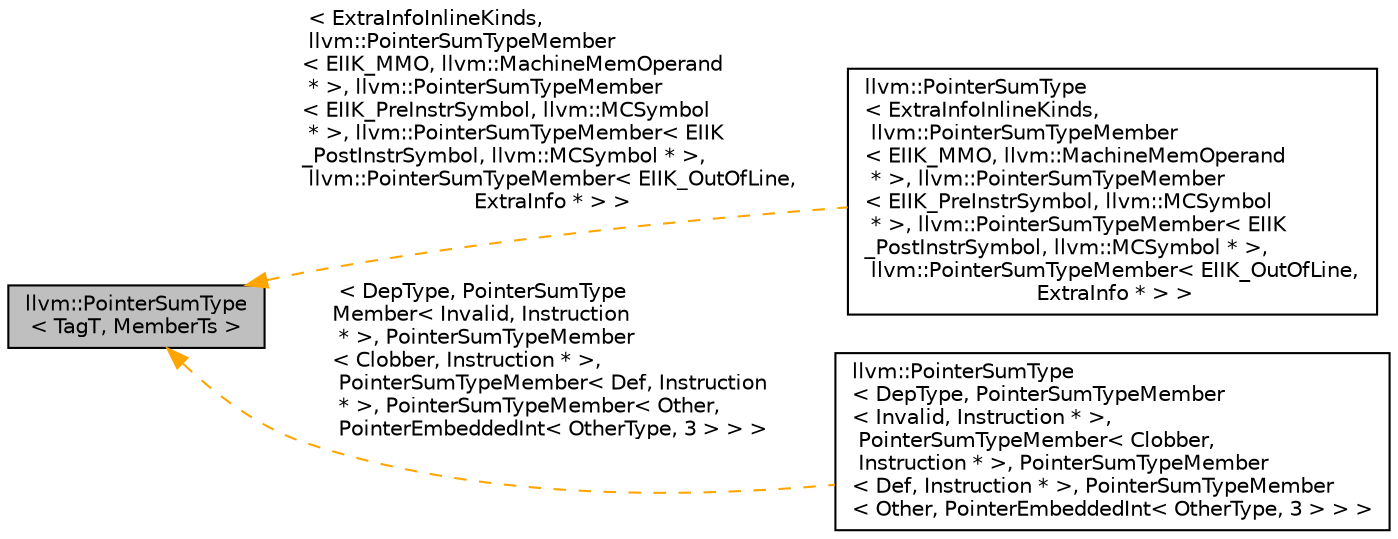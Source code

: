digraph "llvm::PointerSumType&lt; TagT, MemberTs &gt;"
{
 // LATEX_PDF_SIZE
  bgcolor="transparent";
  edge [fontname="Helvetica",fontsize="10",labelfontname="Helvetica",labelfontsize="10"];
  node [fontname="Helvetica",fontsize="10",shape="box"];
  rankdir="LR";
  Node1 [label="llvm::PointerSumType\l\< TagT, MemberTs \>",height=0.2,width=0.4,color="black", fillcolor="grey75", style="filled", fontcolor="black",tooltip="A sum type over pointer-like types."];
  Node1 -> Node2 [dir="back",color="orange",fontsize="10",style="dashed",label=" \< ExtraInfoInlineKinds,\l llvm::PointerSumTypeMember\l\< EIIK_MMO, llvm::MachineMemOperand\l * \>, llvm::PointerSumTypeMember\l\< EIIK_PreInstrSymbol, llvm::MCSymbol\l * \>, llvm::PointerSumTypeMember\< EIIK\l_PostInstrSymbol, llvm::MCSymbol * \>,\l llvm::PointerSumTypeMember\< EIIK_OutOfLine,\l ExtraInfo * \> \>" ,fontname="Helvetica"];
  Node2 [label="llvm::PointerSumType\l\< ExtraInfoInlineKinds,\l llvm::PointerSumTypeMember\l\< EIIK_MMO, llvm::MachineMemOperand\l * \>, llvm::PointerSumTypeMember\l\< EIIK_PreInstrSymbol, llvm::MCSymbol\l * \>, llvm::PointerSumTypeMember\< EIIK\l_PostInstrSymbol, llvm::MCSymbol * \>,\l llvm::PointerSumTypeMember\< EIIK_OutOfLine,\l ExtraInfo * \> \>",height=0.2,width=0.4,color="black",URL="$classllvm_1_1PointerSumType.html",tooltip=" "];
  Node1 -> Node3 [dir="back",color="orange",fontsize="10",style="dashed",label=" \< DepType, PointerSumType\lMember\< Invalid, Instruction\l * \>, PointerSumTypeMember\l\< Clobber, Instruction * \>,\l PointerSumTypeMember\< Def, Instruction\l * \>, PointerSumTypeMember\< Other,\l PointerEmbeddedInt\< OtherType, 3 \> \> \>" ,fontname="Helvetica"];
  Node3 [label="llvm::PointerSumType\l\< DepType, PointerSumTypeMember\l\< Invalid, Instruction * \>,\l PointerSumTypeMember\< Clobber,\l Instruction * \>, PointerSumTypeMember\l\< Def, Instruction * \>, PointerSumTypeMember\l\< Other, PointerEmbeddedInt\< OtherType, 3 \> \> \>",height=0.2,width=0.4,color="black",URL="$classllvm_1_1PointerSumType.html",tooltip=" "];
}
